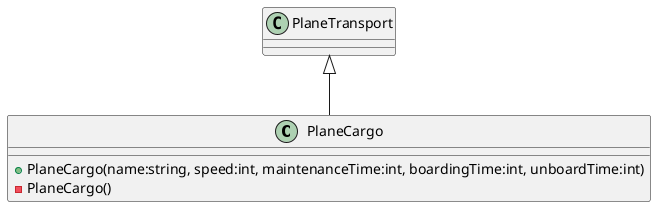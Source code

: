 @startuml
class PlaneCargo {
    + PlaneCargo(name:string, speed:int, maintenanceTime:int, boardingTime:int, unboardTime:int)
    - PlaneCargo()
}
PlaneTransport <|-- PlaneCargo
@enduml
